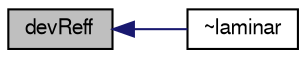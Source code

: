 digraph "devReff"
{
  bgcolor="transparent";
  edge [fontname="FreeSans",fontsize="10",labelfontname="FreeSans",labelfontsize="10"];
  node [fontname="FreeSans",fontsize="10",shape=record];
  rankdir="LR";
  Node1914 [label="devReff",height=0.2,width=0.4,color="black", fillcolor="grey75", style="filled", fontcolor="black"];
  Node1914 -> Node1915 [dir="back",color="midnightblue",fontsize="10",style="solid",fontname="FreeSans"];
  Node1915 [label="~laminar",height=0.2,width=0.4,color="black",URL="$a30870.html#aab3f0df2cec4d39fb61a7fc06033240c",tooltip="Destructor. "];
}
